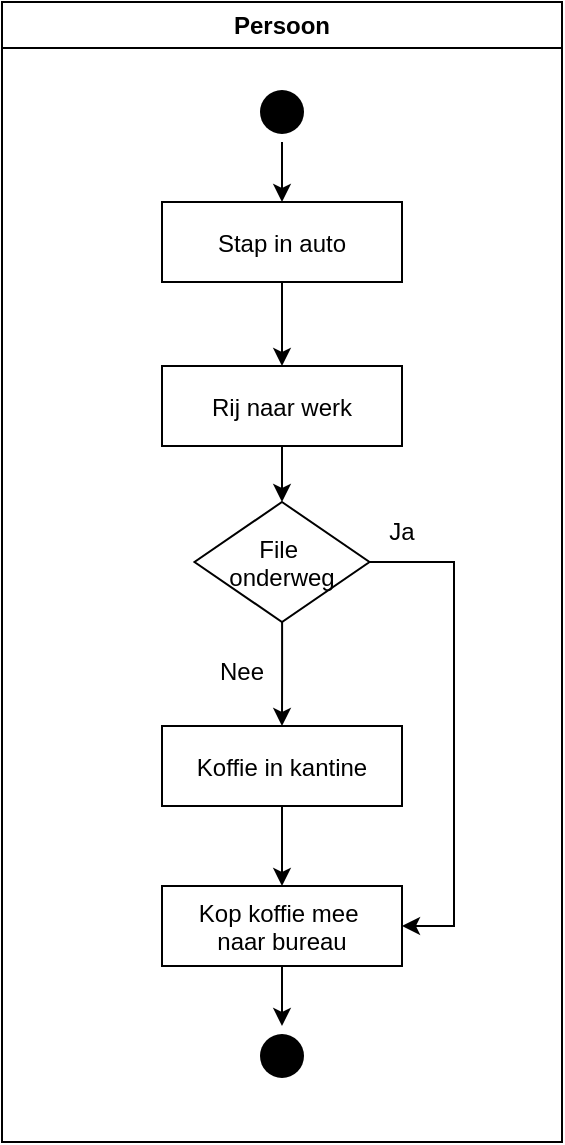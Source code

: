 <mxfile version="24.7.14">
  <diagram name="Page-1" id="e7e014a7-5840-1c2e-5031-d8a46d1fe8dd">
    <mxGraphModel dx="1050" dy="565" grid="1" gridSize="10" guides="1" tooltips="1" connect="1" arrows="1" fold="1" page="1" pageScale="1" pageWidth="1169" pageHeight="826" background="none" math="0" shadow="0">
      <root>
        <mxCell id="0" />
        <mxCell id="1" parent="0" />
        <mxCell id="2" value="Persoon" style="swimlane;whiteSpace=wrap;startSize=23;swimlaneLine=1;" parent="1" vertex="1">
          <mxGeometry x="40" y="40" width="280" height="570" as="geometry">
            <mxRectangle x="164.5" y="128" width="90" height="30" as="alternateBounds" />
          </mxGeometry>
        </mxCell>
        <mxCell id="A3bPok-PPk1_AjWag2SS-59" style="edgeStyle=orthogonalEdgeStyle;rounded=0;orthogonalLoop=1;jettySize=auto;html=1;entryX=0.5;entryY=0;entryDx=0;entryDy=0;" edge="1" parent="2" source="5" target="7">
          <mxGeometry relative="1" as="geometry" />
        </mxCell>
        <mxCell id="5" value="" style="ellipse;shape=startState;fillColor=#000000;strokeColor=none;" parent="2" vertex="1">
          <mxGeometry x="125" y="40" width="30" height="30" as="geometry" />
        </mxCell>
        <mxCell id="A3bPok-PPk1_AjWag2SS-46" value="" style="edgeStyle=orthogonalEdgeStyle;rounded=0;orthogonalLoop=1;jettySize=auto;html=1;" edge="1" parent="2" source="7" target="8">
          <mxGeometry relative="1" as="geometry" />
        </mxCell>
        <mxCell id="7" value="Stap in auto" style="" parent="2" vertex="1">
          <mxGeometry x="80" y="100" width="120" height="40" as="geometry" />
        </mxCell>
        <mxCell id="A3bPok-PPk1_AjWag2SS-61" style="edgeStyle=orthogonalEdgeStyle;rounded=0;orthogonalLoop=1;jettySize=auto;html=1;entryX=0.5;entryY=0;entryDx=0;entryDy=0;" edge="1" parent="2" source="8" target="A3bPok-PPk1_AjWag2SS-41">
          <mxGeometry relative="1" as="geometry" />
        </mxCell>
        <mxCell id="8" value="Rij naar werk" style="" parent="2" vertex="1">
          <mxGeometry x="80" y="182" width="120" height="40" as="geometry" />
        </mxCell>
        <mxCell id="A3bPok-PPk1_AjWag2SS-51" style="edgeStyle=orthogonalEdgeStyle;rounded=0;orthogonalLoop=1;jettySize=auto;html=1;" edge="1" parent="2" source="A3bPok-PPk1_AjWag2SS-41" target="A3bPok-PPk1_AjWag2SS-49">
          <mxGeometry relative="1" as="geometry" />
        </mxCell>
        <mxCell id="A3bPok-PPk1_AjWag2SS-55" style="edgeStyle=orthogonalEdgeStyle;rounded=0;orthogonalLoop=1;jettySize=auto;html=1;entryX=1;entryY=0.5;entryDx=0;entryDy=0;exitX=1;exitY=0.5;exitDx=0;exitDy=0;" edge="1" parent="2" source="A3bPok-PPk1_AjWag2SS-41" target="A3bPok-PPk1_AjWag2SS-50">
          <mxGeometry relative="1" as="geometry">
            <Array as="points">
              <mxPoint x="226" y="280" />
              <mxPoint x="226" y="462" />
            </Array>
          </mxGeometry>
        </mxCell>
        <mxCell id="A3bPok-PPk1_AjWag2SS-41" value="File &#xa;onderweg" style="rhombus;fillColor=default;strokeColor=default;" vertex="1" parent="2">
          <mxGeometry x="96.25" y="250" width="87.5" height="60" as="geometry" />
        </mxCell>
        <mxCell id="A3bPok-PPk1_AjWag2SS-52" style="edgeStyle=orthogonalEdgeStyle;rounded=0;orthogonalLoop=1;jettySize=auto;html=1;entryX=0.5;entryY=0;entryDx=0;entryDy=0;" edge="1" parent="2" source="A3bPok-PPk1_AjWag2SS-49" target="A3bPok-PPk1_AjWag2SS-50">
          <mxGeometry relative="1" as="geometry" />
        </mxCell>
        <mxCell id="A3bPok-PPk1_AjWag2SS-49" value="Koffie in kantine" style="" vertex="1" parent="2">
          <mxGeometry x="80" y="362" width="120" height="40" as="geometry" />
        </mxCell>
        <mxCell id="A3bPok-PPk1_AjWag2SS-54" style="edgeStyle=orthogonalEdgeStyle;rounded=0;orthogonalLoop=1;jettySize=auto;html=1;entryX=0.5;entryY=0;entryDx=0;entryDy=0;" edge="1" parent="2" source="A3bPok-PPk1_AjWag2SS-50" target="A3bPok-PPk1_AjWag2SS-53">
          <mxGeometry relative="1" as="geometry" />
        </mxCell>
        <mxCell id="A3bPok-PPk1_AjWag2SS-50" value="Kop koffie mee &#xa;naar bureau" style="" vertex="1" parent="2">
          <mxGeometry x="80" y="442" width="120" height="40" as="geometry" />
        </mxCell>
        <mxCell id="A3bPok-PPk1_AjWag2SS-53" value="" style="ellipse;shape=startState;fillColor=#000000;strokeColor=none;" vertex="1" parent="2">
          <mxGeometry x="125" y="512" width="30" height="30" as="geometry" />
        </mxCell>
        <mxCell id="A3bPok-PPk1_AjWag2SS-57" value="Ja" style="text;html=1;align=center;verticalAlign=middle;whiteSpace=wrap;rounded=0;" vertex="1" parent="2">
          <mxGeometry x="170" y="250" width="60" height="30" as="geometry" />
        </mxCell>
        <mxCell id="A3bPok-PPk1_AjWag2SS-58" value="Nee" style="text;html=1;align=center;verticalAlign=middle;whiteSpace=wrap;rounded=0;" vertex="1" parent="2">
          <mxGeometry x="90" y="320" width="60" height="30" as="geometry" />
        </mxCell>
      </root>
    </mxGraphModel>
  </diagram>
</mxfile>
